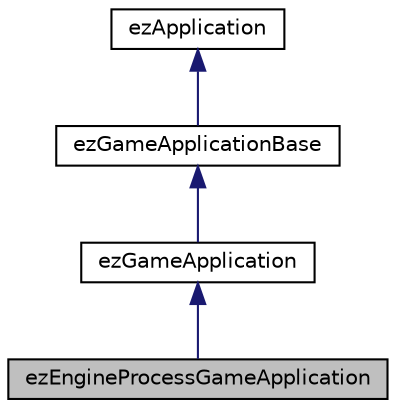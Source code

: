 digraph "ezEngineProcessGameApplication"
{
 // LATEX_PDF_SIZE
  edge [fontname="Helvetica",fontsize="10",labelfontname="Helvetica",labelfontsize="10"];
  node [fontname="Helvetica",fontsize="10",shape=record];
  Node1 [label="ezEngineProcessGameApplication",height=0.2,width=0.4,color="black", fillcolor="grey75", style="filled", fontcolor="black",tooltip=" "];
  Node2 -> Node1 [dir="back",color="midnightblue",fontsize="10",style="solid",fontname="Helvetica"];
  Node2 [label="ezGameApplication",height=0.2,width=0.4,color="black", fillcolor="white", style="filled",URL="$db/db6/classez_game_application.htm",tooltip="The base class for all typical game applications made with ezEngine."];
  Node3 -> Node2 [dir="back",color="midnightblue",fontsize="10",style="solid",fontname="Helvetica"];
  Node3 [label="ezGameApplicationBase",height=0.2,width=0.4,color="black", fillcolor="white", style="filled",URL="$d0/d69/classez_game_application_base.htm",tooltip=" "];
  Node4 -> Node3 [dir="back",color="midnightblue",fontsize="10",style="solid",fontname="Helvetica"];
  Node4 [label="ezApplication",height=0.2,width=0.4,color="black", fillcolor="white", style="filled",URL="$da/d72/classez_application.htm",tooltip="Base class to be used by applications based on ezEngine."];
}
